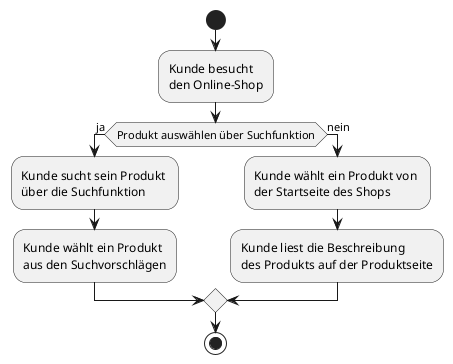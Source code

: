 @startuml

start
:Kunde besucht \nden Online-Shop;
if (Produkt auswählen über Suchfunktion) then (ja)
    :Kunde sucht sein Produkt \nüber die Suchfunktion;
    :Kunde wählt ein Produkt \naus den Suchvorschlägen;
else (nein)
    :Kunde wählt ein Produkt von \nder Startseite des Shops;
    :Kunde liest die Beschreibung \ndes Produkts auf der Produktseite;
endif


stop

@enduml